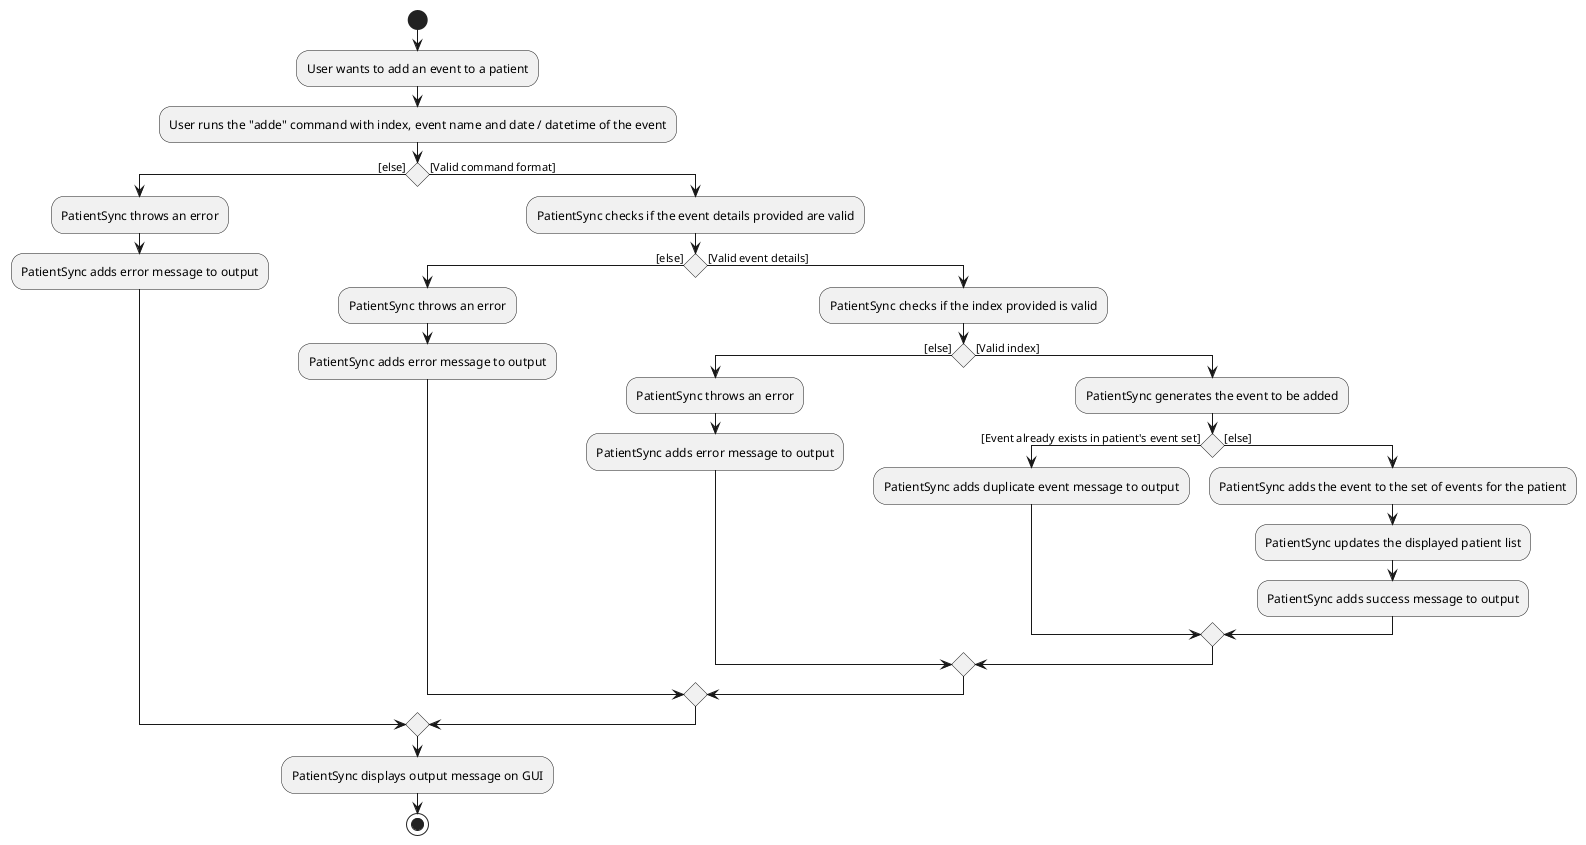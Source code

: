 @startuml
start
:User wants to add an event to a patient;
:User runs the "adde" command with index, event name and date / datetime of the event;
if () then ([else])
    :PatientSync throws an error;
    :PatientSync adds error message to output;
else ([Valid command format])
    :PatientSync checks if the event details provided are valid;
    if () then ([else])
        :PatientSync throws an error;
        :PatientSync adds error message to output;
    else ([Valid event details])
        :PatientSync checks if the index provided is valid;
        if () then ([else])
            :PatientSync throws an error;
            :PatientSync adds error message to output;
        else ([Valid index])
            :PatientSync generates the event to be added;
            if () then ([Event already exists in patient's event set])
                :PatientSync adds duplicate event message to output;
            else ([else])
                :PatientSync adds the event to the set of events for the patient;
                :PatientSync updates the displayed patient list;
                :PatientSync adds success message to output;
            endif
        endif
    endif
endif
:PatientSync displays output message on GUI;
stop
@enduml
